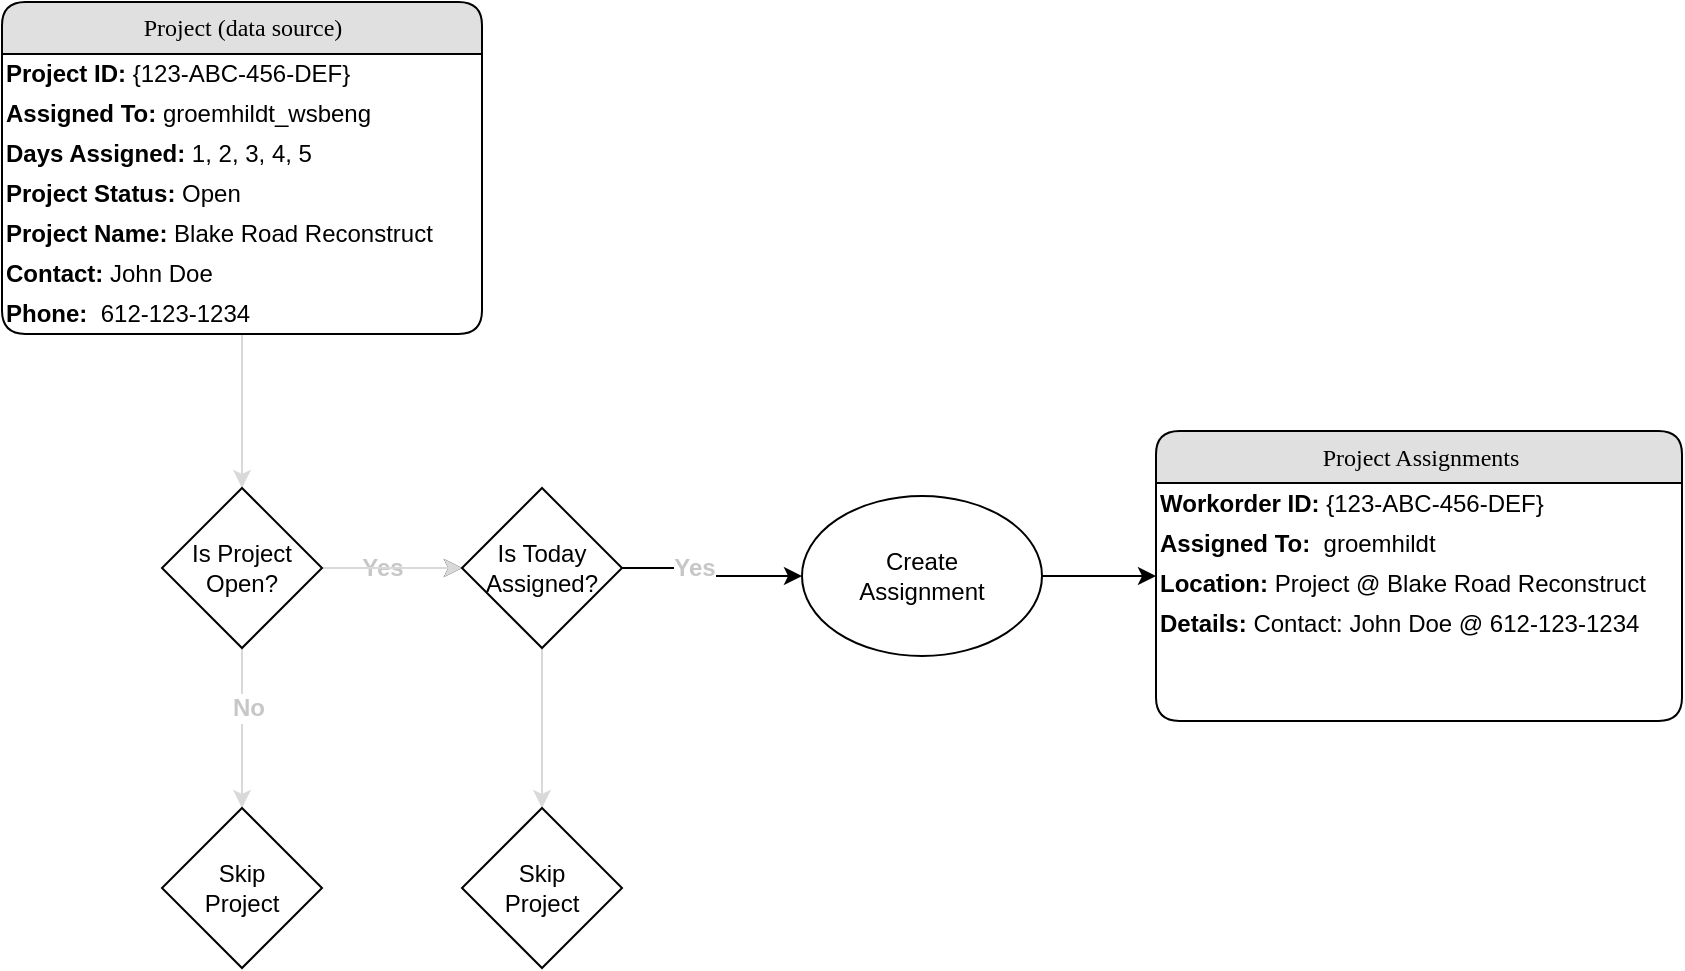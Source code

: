 <mxfile version="11.1.4" type="device"><diagram name="Page-1" id="b520641d-4fe3-3701-9064-5fc419738815"><mxGraphModel dx="1086" dy="808" grid="1" gridSize="10" guides="1" tooltips="1" connect="1" arrows="1" fold="1" page="1" pageScale="1" pageWidth="1100" pageHeight="850" background="#ffffff" math="0" shadow="0"><root><mxCell id="0"/><mxCell id="1" parent="0"/><mxCell id="5iVZ3VF-Dad9UgsTxZmP-8" style="edgeStyle=orthogonalEdgeStyle;rounded=0;orthogonalLoop=1;jettySize=auto;html=1;entryX=0.5;entryY=0;entryDx=0;entryDy=0;fontColor=#C7C7C7;strokeColor=#D9D9D9;" edge="1" parent="1" source="21ea969265ad0168-6" target="5iVZ3VF-Dad9UgsTxZmP-7"><mxGeometry relative="1" as="geometry"/></mxCell><mxCell id="21ea969265ad0168-6" value="Project (data source)" style="swimlane;html=1;fontStyle=0;childLayout=stackLayout;horizontal=1;startSize=26;fillColor=#e0e0e0;horizontalStack=0;resizeParent=1;resizeLast=0;collapsible=1;marginBottom=0;swimlaneFillColor=#ffffff;align=center;rounded=1;shadow=0;comic=0;labelBackgroundColor=none;strokeColor=#000000;strokeWidth=1;fontFamily=Verdana;fontSize=12;fontColor=#000000;" parent="1" vertex="1"><mxGeometry x="150" y="37" width="240" height="166" as="geometry"/></mxCell><mxCell id="5iVZ3VF-Dad9UgsTxZmP-2" value="&lt;b&gt;Project ID: &lt;/b&gt;{123-ABC-456-DEF}" style="text;html=1;strokeColor=none;fillColor=none;align=left;verticalAlign=middle;whiteSpace=wrap;rounded=0;" vertex="1" parent="21ea969265ad0168-6"><mxGeometry y="26" width="240" height="20" as="geometry"/></mxCell><mxCell id="5iVZ3VF-Dad9UgsTxZmP-1" value="&lt;b&gt;Assigned To: &lt;/b&gt;groemhildt_wsbeng" style="text;html=1;strokeColor=none;fillColor=none;align=left;verticalAlign=middle;whiteSpace=wrap;rounded=0;" vertex="1" parent="21ea969265ad0168-6"><mxGeometry y="46" width="240" height="20" as="geometry"/></mxCell><mxCell id="5iVZ3VF-Dad9UgsTxZmP-3" value="&lt;b&gt;Days Assigned: &lt;/b&gt;1, 2, 3, 4, 5" style="text;html=1;strokeColor=none;fillColor=none;align=left;verticalAlign=middle;whiteSpace=wrap;rounded=0;" vertex="1" parent="21ea969265ad0168-6"><mxGeometry y="66" width="240" height="20" as="geometry"/></mxCell><mxCell id="5iVZ3VF-Dad9UgsTxZmP-4" value="&lt;b&gt;Project Status: &lt;/b&gt;Open" style="text;html=1;strokeColor=none;fillColor=none;align=left;verticalAlign=middle;whiteSpace=wrap;rounded=0;" vertex="1" parent="21ea969265ad0168-6"><mxGeometry y="86" width="240" height="20" as="geometry"/></mxCell><mxCell id="5iVZ3VF-Dad9UgsTxZmP-26" value="&lt;b&gt;Project Name: &lt;/b&gt;Blake Road Reconstruct" style="text;html=1;strokeColor=none;fillColor=none;align=left;verticalAlign=middle;whiteSpace=wrap;rounded=0;" vertex="1" parent="21ea969265ad0168-6"><mxGeometry y="106" width="240" height="20" as="geometry"/></mxCell><mxCell id="5iVZ3VF-Dad9UgsTxZmP-27" value="&lt;b&gt;Contact: &lt;/b&gt;John Doe" style="text;html=1;strokeColor=none;fillColor=none;align=left;verticalAlign=middle;whiteSpace=wrap;rounded=0;" vertex="1" parent="21ea969265ad0168-6"><mxGeometry y="126" width="240" height="20" as="geometry"/></mxCell><mxCell id="5iVZ3VF-Dad9UgsTxZmP-28" value="&lt;b&gt;Phone:&amp;nbsp; &lt;/b&gt;612-123-1234" style="text;html=1;strokeColor=none;fillColor=none;align=left;verticalAlign=middle;whiteSpace=wrap;rounded=0;" vertex="1" parent="21ea969265ad0168-6"><mxGeometry y="146" width="240" height="20" as="geometry"/></mxCell><mxCell id="5iVZ3VF-Dad9UgsTxZmP-11" value="" style="edgeStyle=orthogonalEdgeStyle;rounded=0;orthogonalLoop=1;jettySize=auto;html=1;" edge="1" parent="1" source="5iVZ3VF-Dad9UgsTxZmP-7" target="5iVZ3VF-Dad9UgsTxZmP-10"><mxGeometry relative="1" as="geometry"/></mxCell><mxCell id="5iVZ3VF-Dad9UgsTxZmP-14" value="&lt;b&gt;Yes&lt;/b&gt;" style="text;html=1;resizable=0;points=[];align=center;verticalAlign=middle;labelBackgroundColor=#ffffff;fontColor=#C7C7C7;" vertex="1" connectable="0" parent="5iVZ3VF-Dad9UgsTxZmP-11"><mxGeometry x="0.168" y="-5" relative="1" as="geometry"><mxPoint x="-11" y="-5" as="offset"/></mxGeometry></mxCell><mxCell id="5iVZ3VF-Dad9UgsTxZmP-13" value="" style="edgeStyle=orthogonalEdgeStyle;rounded=0;orthogonalLoop=1;jettySize=auto;html=1;fontColor=#C7C7C7;strokeColor=#D9D9D9;" edge="1" parent="1" source="5iVZ3VF-Dad9UgsTxZmP-7" target="5iVZ3VF-Dad9UgsTxZmP-12"><mxGeometry relative="1" as="geometry"/></mxCell><mxCell id="5iVZ3VF-Dad9UgsTxZmP-16" value="&lt;b&gt;No&lt;/b&gt;" style="text;html=1;resizable=0;points=[];align=center;verticalAlign=middle;labelBackgroundColor=#ffffff;fontColor=#C7C7C7;" vertex="1" connectable="0" parent="5iVZ3VF-Dad9UgsTxZmP-13"><mxGeometry x="-0.25" y="3" relative="1" as="geometry"><mxPoint as="offset"/></mxGeometry></mxCell><mxCell id="5iVZ3VF-Dad9UgsTxZmP-33" value="" style="edgeStyle=orthogonalEdgeStyle;rounded=0;orthogonalLoop=1;jettySize=auto;html=1;fontColor=#C7C7C7;strokeColor=#D9D9D9;" edge="1" parent="1" source="5iVZ3VF-Dad9UgsTxZmP-7" target="5iVZ3VF-Dad9UgsTxZmP-10"><mxGeometry relative="1" as="geometry"/></mxCell><mxCell id="5iVZ3VF-Dad9UgsTxZmP-7" value="Is Project Open?" style="rhombus;whiteSpace=wrap;html=1;align=center;" vertex="1" parent="1"><mxGeometry x="230" y="280" width="80" height="80" as="geometry"/></mxCell><mxCell id="5iVZ3VF-Dad9UgsTxZmP-12" value="Skip &lt;br&gt;Project" style="rhombus;whiteSpace=wrap;html=1;align=center;" vertex="1" parent="1"><mxGeometry x="230" y="440" width="80" height="80" as="geometry"/></mxCell><mxCell id="5iVZ3VF-Dad9UgsTxZmP-18" value="" style="edgeStyle=orthogonalEdgeStyle;rounded=0;orthogonalLoop=1;jettySize=auto;html=1;fontColor=#C7C7C7;" edge="1" parent="1" source="5iVZ3VF-Dad9UgsTxZmP-10" target="5iVZ3VF-Dad9UgsTxZmP-34"><mxGeometry relative="1" as="geometry"><mxPoint x="540" y="320" as="targetPoint"/></mxGeometry></mxCell><mxCell id="5iVZ3VF-Dad9UgsTxZmP-32" value="&lt;b&gt;Yes&lt;/b&gt;" style="text;html=1;resizable=0;points=[];align=center;verticalAlign=middle;labelBackgroundColor=#ffffff;fontColor=#C7C7C7;" vertex="1" connectable="0" parent="5iVZ3VF-Dad9UgsTxZmP-18"><mxGeometry x="-0.25" relative="1" as="geometry"><mxPoint as="offset"/></mxGeometry></mxCell><mxCell id="5iVZ3VF-Dad9UgsTxZmP-31" value="" style="edgeStyle=orthogonalEdgeStyle;rounded=0;orthogonalLoop=1;jettySize=auto;html=1;fontColor=#C7C7C7;strokeColor=#D9D9D9;" edge="1" parent="1" source="5iVZ3VF-Dad9UgsTxZmP-10" target="5iVZ3VF-Dad9UgsTxZmP-30"><mxGeometry relative="1" as="geometry"/></mxCell><mxCell id="5iVZ3VF-Dad9UgsTxZmP-10" value="Is Today&lt;br&gt;Assigned?" style="rhombus;whiteSpace=wrap;html=1;align=center;" vertex="1" parent="1"><mxGeometry x="380" y="280" width="80" height="80" as="geometry"/></mxCell><mxCell id="5iVZ3VF-Dad9UgsTxZmP-30" value="Skip&lt;br&gt;Project" style="rhombus;whiteSpace=wrap;html=1;align=center;" vertex="1" parent="1"><mxGeometry x="380" y="440" width="80" height="80" as="geometry"/></mxCell><mxCell id="5iVZ3VF-Dad9UgsTxZmP-20" value="" style="edgeStyle=orthogonalEdgeStyle;rounded=0;orthogonalLoop=1;jettySize=auto;html=1;" edge="1" parent="1" source="5iVZ3VF-Dad9UgsTxZmP-34" target="5iVZ3VF-Dad9UgsTxZmP-21"><mxGeometry relative="1" as="geometry"><mxPoint x="620" y="320" as="sourcePoint"/><mxPoint x="700" y="320" as="targetPoint"/></mxGeometry></mxCell><mxCell id="5iVZ3VF-Dad9UgsTxZmP-29" value="&lt;b&gt;&lt;br&gt;&lt;/b&gt;" style="text;html=1;resizable=0;points=[];align=center;verticalAlign=middle;labelBackgroundColor=#ffffff;fontColor=#C7C7C7;" vertex="1" connectable="0" parent="5iVZ3VF-Dad9UgsTxZmP-20"><mxGeometry x="-0.29" y="2" relative="1" as="geometry"><mxPoint as="offset"/></mxGeometry></mxCell><mxCell id="5iVZ3VF-Dad9UgsTxZmP-21" value="Project Assignments" style="swimlane;html=1;fontStyle=0;childLayout=stackLayout;horizontal=1;startSize=26;fillColor=#e0e0e0;horizontalStack=0;resizeParent=1;resizeLast=0;collapsible=1;marginBottom=0;swimlaneFillColor=#ffffff;align=center;rounded=1;shadow=0;comic=0;labelBackgroundColor=none;strokeColor=#000000;strokeWidth=1;fontFamily=Verdana;fontSize=12;fontColor=#000000;" vertex="1" parent="1"><mxGeometry x="727" y="251.5" width="263" height="145" as="geometry"/></mxCell><mxCell id="5iVZ3VF-Dad9UgsTxZmP-22" value="&lt;b&gt;Workorder ID: &lt;/b&gt;{123-ABC-456-DEF}" style="text;html=1;strokeColor=none;fillColor=none;align=left;verticalAlign=middle;whiteSpace=wrap;rounded=0;" vertex="1" parent="5iVZ3VF-Dad9UgsTxZmP-21"><mxGeometry y="26" width="263" height="20" as="geometry"/></mxCell><mxCell id="5iVZ3VF-Dad9UgsTxZmP-23" value="&lt;b&gt;Assigned To:&amp;nbsp; &lt;/b&gt;groemhildt" style="text;html=1;strokeColor=none;fillColor=none;align=left;verticalAlign=middle;whiteSpace=wrap;rounded=0;" vertex="1" parent="5iVZ3VF-Dad9UgsTxZmP-21"><mxGeometry y="46" width="263" height="20" as="geometry"/></mxCell><mxCell id="5iVZ3VF-Dad9UgsTxZmP-24" value="&lt;b&gt;Location: &lt;/b&gt;Project @ Blake Road Reconstruct" style="text;html=1;strokeColor=none;fillColor=none;align=left;verticalAlign=middle;whiteSpace=wrap;rounded=0;" vertex="1" parent="5iVZ3VF-Dad9UgsTxZmP-21"><mxGeometry y="66" width="263" height="20" as="geometry"/></mxCell><mxCell id="5iVZ3VF-Dad9UgsTxZmP-25" value="&lt;b&gt;Details: &lt;/b&gt;Contact: John Doe @ 612-123-1234" style="text;html=1;strokeColor=none;fillColor=none;align=left;verticalAlign=middle;whiteSpace=wrap;rounded=0;" vertex="1" parent="5iVZ3VF-Dad9UgsTxZmP-21"><mxGeometry y="86" width="263" height="20" as="geometry"/></mxCell><mxCell id="5iVZ3VF-Dad9UgsTxZmP-34" value="Create&lt;br&gt;Assignment" style="ellipse;whiteSpace=wrap;html=1;align=center;" vertex="1" parent="1"><mxGeometry x="550" y="284" width="120" height="80" as="geometry"/></mxCell></root></mxGraphModel></diagram></mxfile>